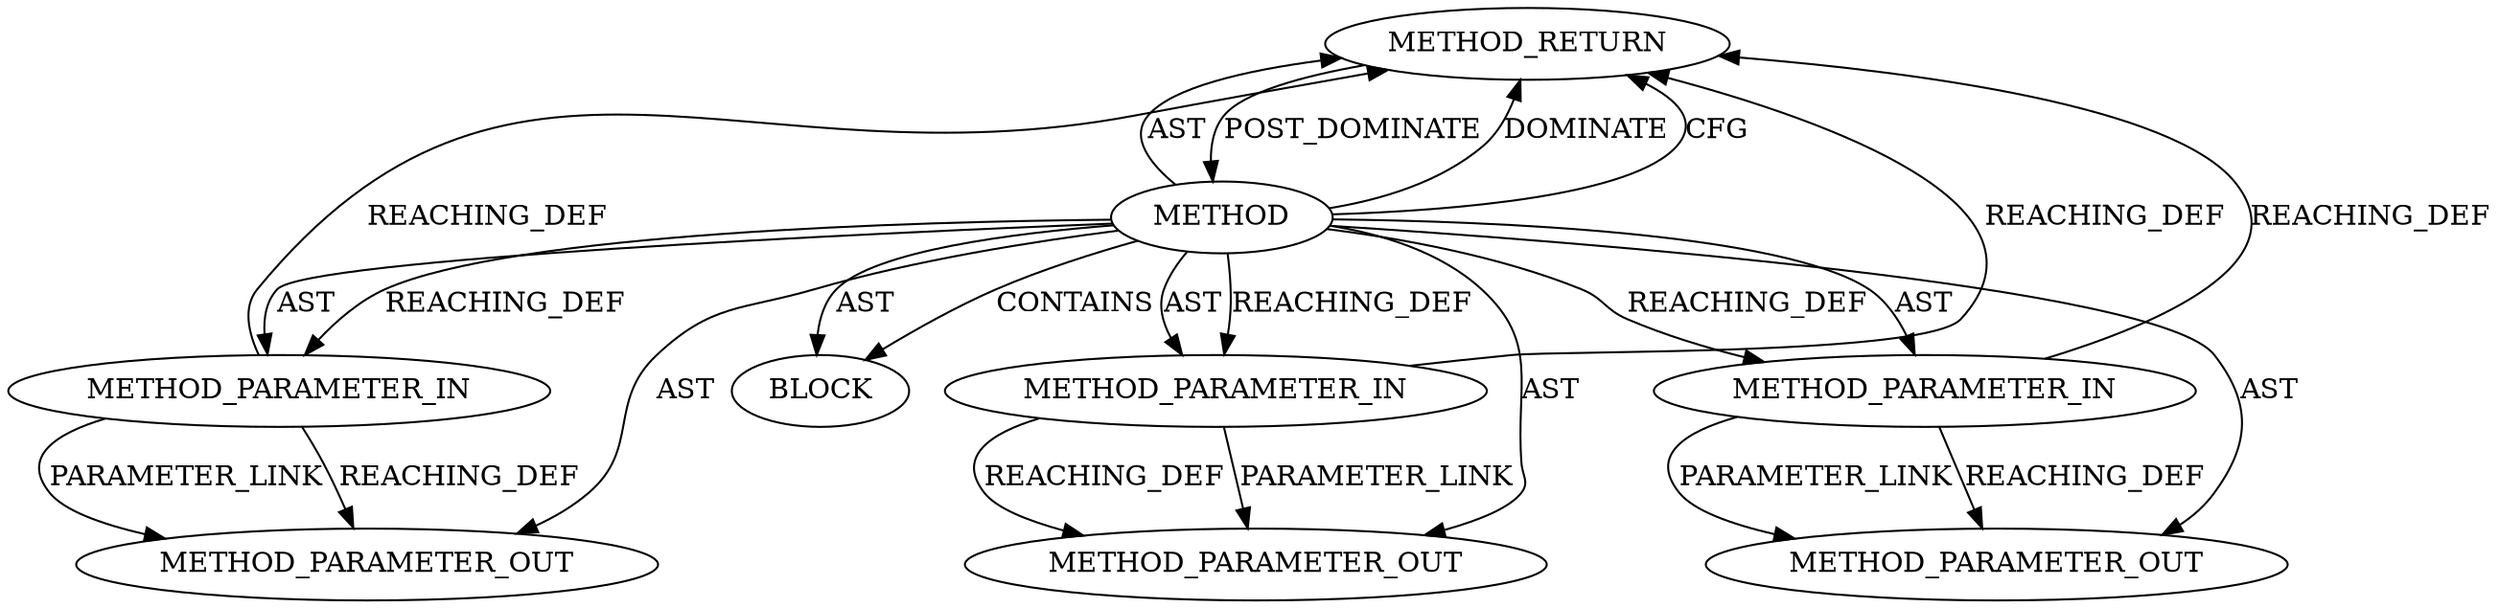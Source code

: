 digraph {
  20412 [label=METHOD_RETURN ORDER=2 CODE="RET" TYPE_FULL_NAME="ANY" EVALUATION_STRATEGY="BY_VALUE"]
  22169 [label=METHOD_PARAMETER_OUT ORDER=2 CODE="p2" IS_VARIADIC=false TYPE_FULL_NAME="ANY" EVALUATION_STRATEGY="BY_VALUE" INDEX=2 NAME="p2"]
  20407 [label=METHOD AST_PARENT_TYPE="NAMESPACE_BLOCK" AST_PARENT_FULL_NAME="<global>" ORDER=0 CODE="<empty>" FULL_NAME="close" IS_EXTERNAL=true FILENAME="<empty>" SIGNATURE="" NAME="close"]
  22170 [label=METHOD_PARAMETER_OUT ORDER=3 CODE="p3" IS_VARIADIC=false TYPE_FULL_NAME="ANY" EVALUATION_STRATEGY="BY_VALUE" INDEX=3 NAME="p3"]
  22168 [label=METHOD_PARAMETER_OUT ORDER=1 CODE="p1" IS_VARIADIC=false TYPE_FULL_NAME="ANY" EVALUATION_STRATEGY="BY_VALUE" INDEX=1 NAME="p1"]
  20410 [label=METHOD_PARAMETER_IN ORDER=3 CODE="p3" IS_VARIADIC=false TYPE_FULL_NAME="ANY" EVALUATION_STRATEGY="BY_VALUE" INDEX=3 NAME="p3"]
  20408 [label=METHOD_PARAMETER_IN ORDER=1 CODE="p1" IS_VARIADIC=false TYPE_FULL_NAME="ANY" EVALUATION_STRATEGY="BY_VALUE" INDEX=1 NAME="p1"]
  20411 [label=BLOCK ORDER=1 ARGUMENT_INDEX=1 CODE="<empty>" TYPE_FULL_NAME="ANY"]
  20409 [label=METHOD_PARAMETER_IN ORDER=2 CODE="p2" IS_VARIADIC=false TYPE_FULL_NAME="ANY" EVALUATION_STRATEGY="BY_VALUE" INDEX=2 NAME="p2"]
  20407 -> 22168 [label=AST ]
  20407 -> 20409 [label=REACHING_DEF VARIABLE=""]
  20407 -> 20411 [label=AST ]
  20407 -> 22170 [label=AST ]
  20408 -> 20412 [label=REACHING_DEF VARIABLE="p1"]
  20407 -> 20410 [label=REACHING_DEF VARIABLE=""]
  20407 -> 20408 [label=REACHING_DEF VARIABLE=""]
  20412 -> 20407 [label=POST_DOMINATE ]
  20407 -> 20412 [label=DOMINATE ]
  20410 -> 22170 [label=PARAMETER_LINK ]
  20407 -> 20412 [label=CFG ]
  20407 -> 20412 [label=AST ]
  20407 -> 20408 [label=AST ]
  20408 -> 22168 [label=PARAMETER_LINK ]
  20409 -> 22169 [label=PARAMETER_LINK ]
  20407 -> 20409 [label=AST ]
  20407 -> 20410 [label=AST ]
  20410 -> 22170 [label=REACHING_DEF VARIABLE="p3"]
  20408 -> 22168 [label=REACHING_DEF VARIABLE="p1"]
  20410 -> 20412 [label=REACHING_DEF VARIABLE="p3"]
  20407 -> 22169 [label=AST ]
  20407 -> 20411 [label=CONTAINS ]
  20409 -> 22169 [label=REACHING_DEF VARIABLE="p2"]
  20409 -> 20412 [label=REACHING_DEF VARIABLE="p2"]
}
